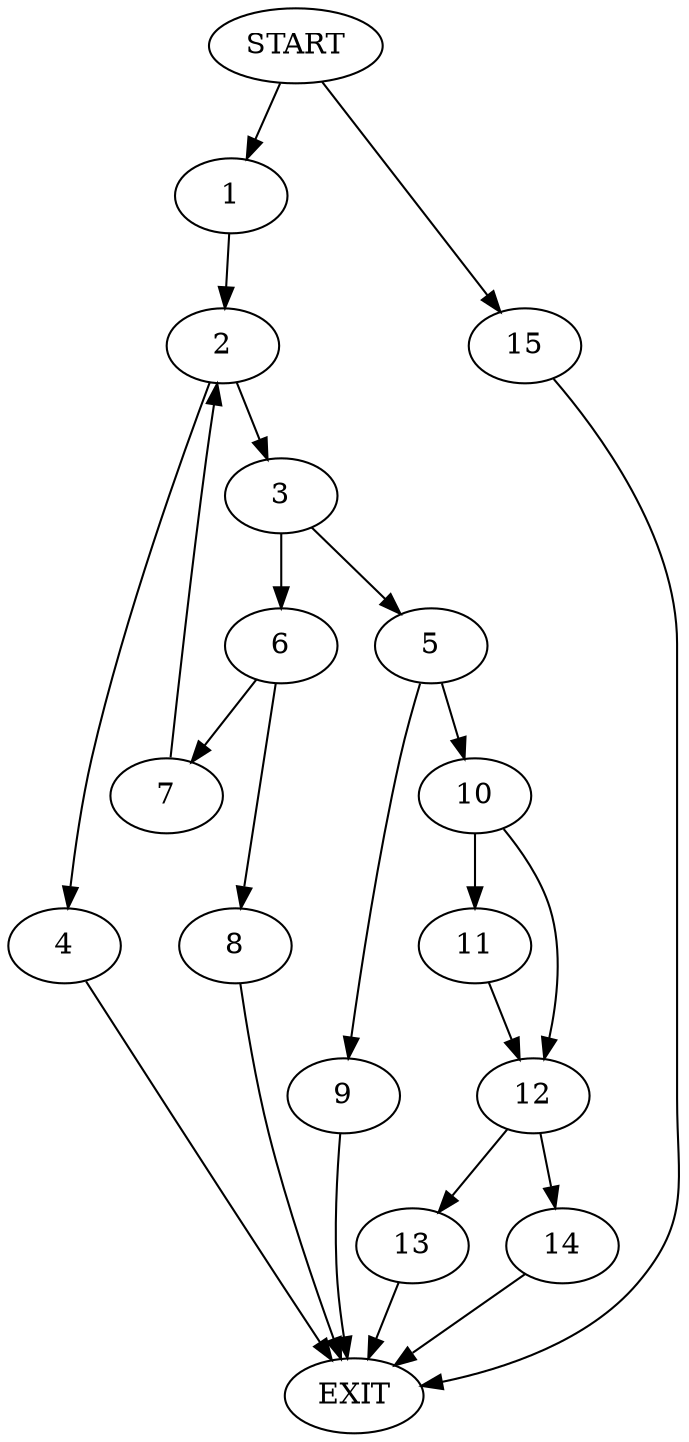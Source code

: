 digraph {
0 [label="START"]
16 [label="EXIT"]
0 -> 1
1 -> 2
2 -> 3
2 -> 4
3 -> 5
3 -> 6
4 -> 16
6 -> 7
6 -> 8
5 -> 9
5 -> 10
10 -> 11
10 -> 12
9 -> 16
11 -> 12
12 -> 13
12 -> 14
13 -> 16
14 -> 16
7 -> 2
8 -> 16
0 -> 15
15 -> 16
}
